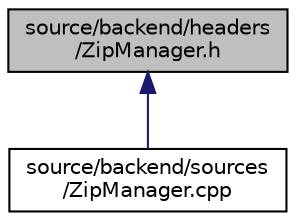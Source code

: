 digraph "source/backend/headers/ZipManager.h"
{
 // LATEX_PDF_SIZE
  edge [fontname="Helvetica",fontsize="10",labelfontname="Helvetica",labelfontsize="10"];
  node [fontname="Helvetica",fontsize="10",shape=record];
  Node1 [label="source/backend/headers\l/ZipManager.h",height=0.2,width=0.4,color="black", fillcolor="grey75", style="filled", fontcolor="black",tooltip=" "];
  Node1 -> Node2 [dir="back",color="midnightblue",fontsize="10",style="solid",fontname="Helvetica"];
  Node2 [label="source/backend/sources\l/ZipManager.cpp",height=0.2,width=0.4,color="black", fillcolor="white", style="filled",URL="$_zip_manager_8cpp.html",tooltip=" "];
}
